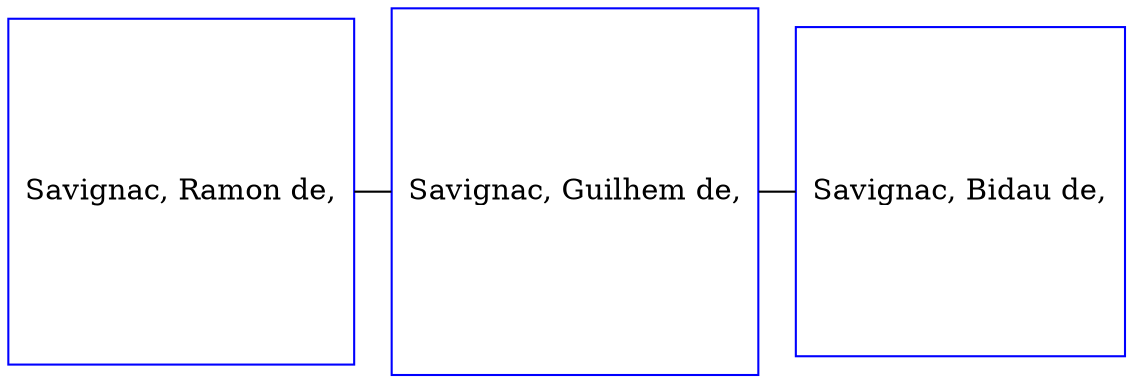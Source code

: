 digraph D {
    edge [dir=none];    node [shape=box];    "006501"   [label="Savignac, Ramon de,", shape=box, regular=1, color="blue"] ;
"006503"   [label="Savignac, Guilhem de,", shape=box, regular=1, color="blue"] ;
"006457"   [label="Savignac, Bidau de,", shape=box, regular=1, color="blue"] ;
{rank=same; 006501->006503->006457};
}